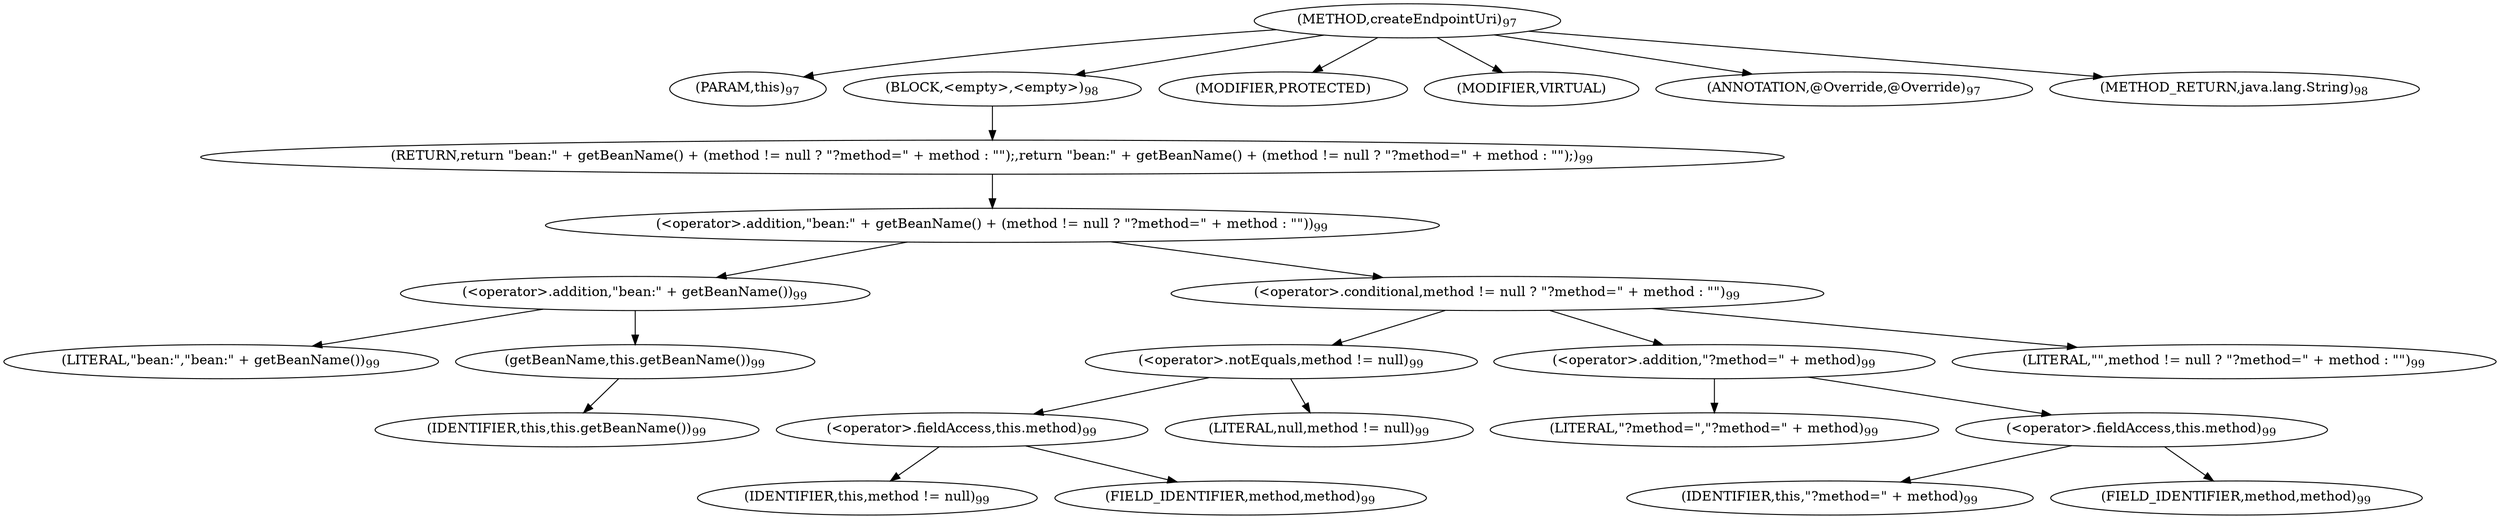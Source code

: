digraph "createEndpointUri" {  
"187" [label = <(METHOD,createEndpointUri)<SUB>97</SUB>> ]
"26" [label = <(PARAM,this)<SUB>97</SUB>> ]
"188" [label = <(BLOCK,&lt;empty&gt;,&lt;empty&gt;)<SUB>98</SUB>> ]
"189" [label = <(RETURN,return &quot;bean:&quot; + getBeanName() + (method != null ? &quot;?method=&quot; + method : &quot;&quot;);,return &quot;bean:&quot; + getBeanName() + (method != null ? &quot;?method=&quot; + method : &quot;&quot;);)<SUB>99</SUB>> ]
"190" [label = <(&lt;operator&gt;.addition,&quot;bean:&quot; + getBeanName() + (method != null ? &quot;?method=&quot; + method : &quot;&quot;))<SUB>99</SUB>> ]
"191" [label = <(&lt;operator&gt;.addition,&quot;bean:&quot; + getBeanName())<SUB>99</SUB>> ]
"192" [label = <(LITERAL,&quot;bean:&quot;,&quot;bean:&quot; + getBeanName())<SUB>99</SUB>> ]
"193" [label = <(getBeanName,this.getBeanName())<SUB>99</SUB>> ]
"25" [label = <(IDENTIFIER,this,this.getBeanName())<SUB>99</SUB>> ]
"194" [label = <(&lt;operator&gt;.conditional,method != null ? &quot;?method=&quot; + method : &quot;&quot;)<SUB>99</SUB>> ]
"195" [label = <(&lt;operator&gt;.notEquals,method != null)<SUB>99</SUB>> ]
"196" [label = <(&lt;operator&gt;.fieldAccess,this.method)<SUB>99</SUB>> ]
"197" [label = <(IDENTIFIER,this,method != null)<SUB>99</SUB>> ]
"198" [label = <(FIELD_IDENTIFIER,method,method)<SUB>99</SUB>> ]
"199" [label = <(LITERAL,null,method != null)<SUB>99</SUB>> ]
"200" [label = <(&lt;operator&gt;.addition,&quot;?method=&quot; + method)<SUB>99</SUB>> ]
"201" [label = <(LITERAL,&quot;?method=&quot;,&quot;?method=&quot; + method)<SUB>99</SUB>> ]
"202" [label = <(&lt;operator&gt;.fieldAccess,this.method)<SUB>99</SUB>> ]
"203" [label = <(IDENTIFIER,this,&quot;?method=&quot; + method)<SUB>99</SUB>> ]
"204" [label = <(FIELD_IDENTIFIER,method,method)<SUB>99</SUB>> ]
"205" [label = <(LITERAL,&quot;&quot;,method != null ? &quot;?method=&quot; + method : &quot;&quot;)<SUB>99</SUB>> ]
"206" [label = <(MODIFIER,PROTECTED)> ]
"207" [label = <(MODIFIER,VIRTUAL)> ]
"208" [label = <(ANNOTATION,@Override,@Override)<SUB>97</SUB>> ]
"209" [label = <(METHOD_RETURN,java.lang.String)<SUB>98</SUB>> ]
  "187" -> "26" 
  "187" -> "188" 
  "187" -> "206" 
  "187" -> "207" 
  "187" -> "208" 
  "187" -> "209" 
  "188" -> "189" 
  "189" -> "190" 
  "190" -> "191" 
  "190" -> "194" 
  "191" -> "192" 
  "191" -> "193" 
  "193" -> "25" 
  "194" -> "195" 
  "194" -> "200" 
  "194" -> "205" 
  "195" -> "196" 
  "195" -> "199" 
  "196" -> "197" 
  "196" -> "198" 
  "200" -> "201" 
  "200" -> "202" 
  "202" -> "203" 
  "202" -> "204" 
}
